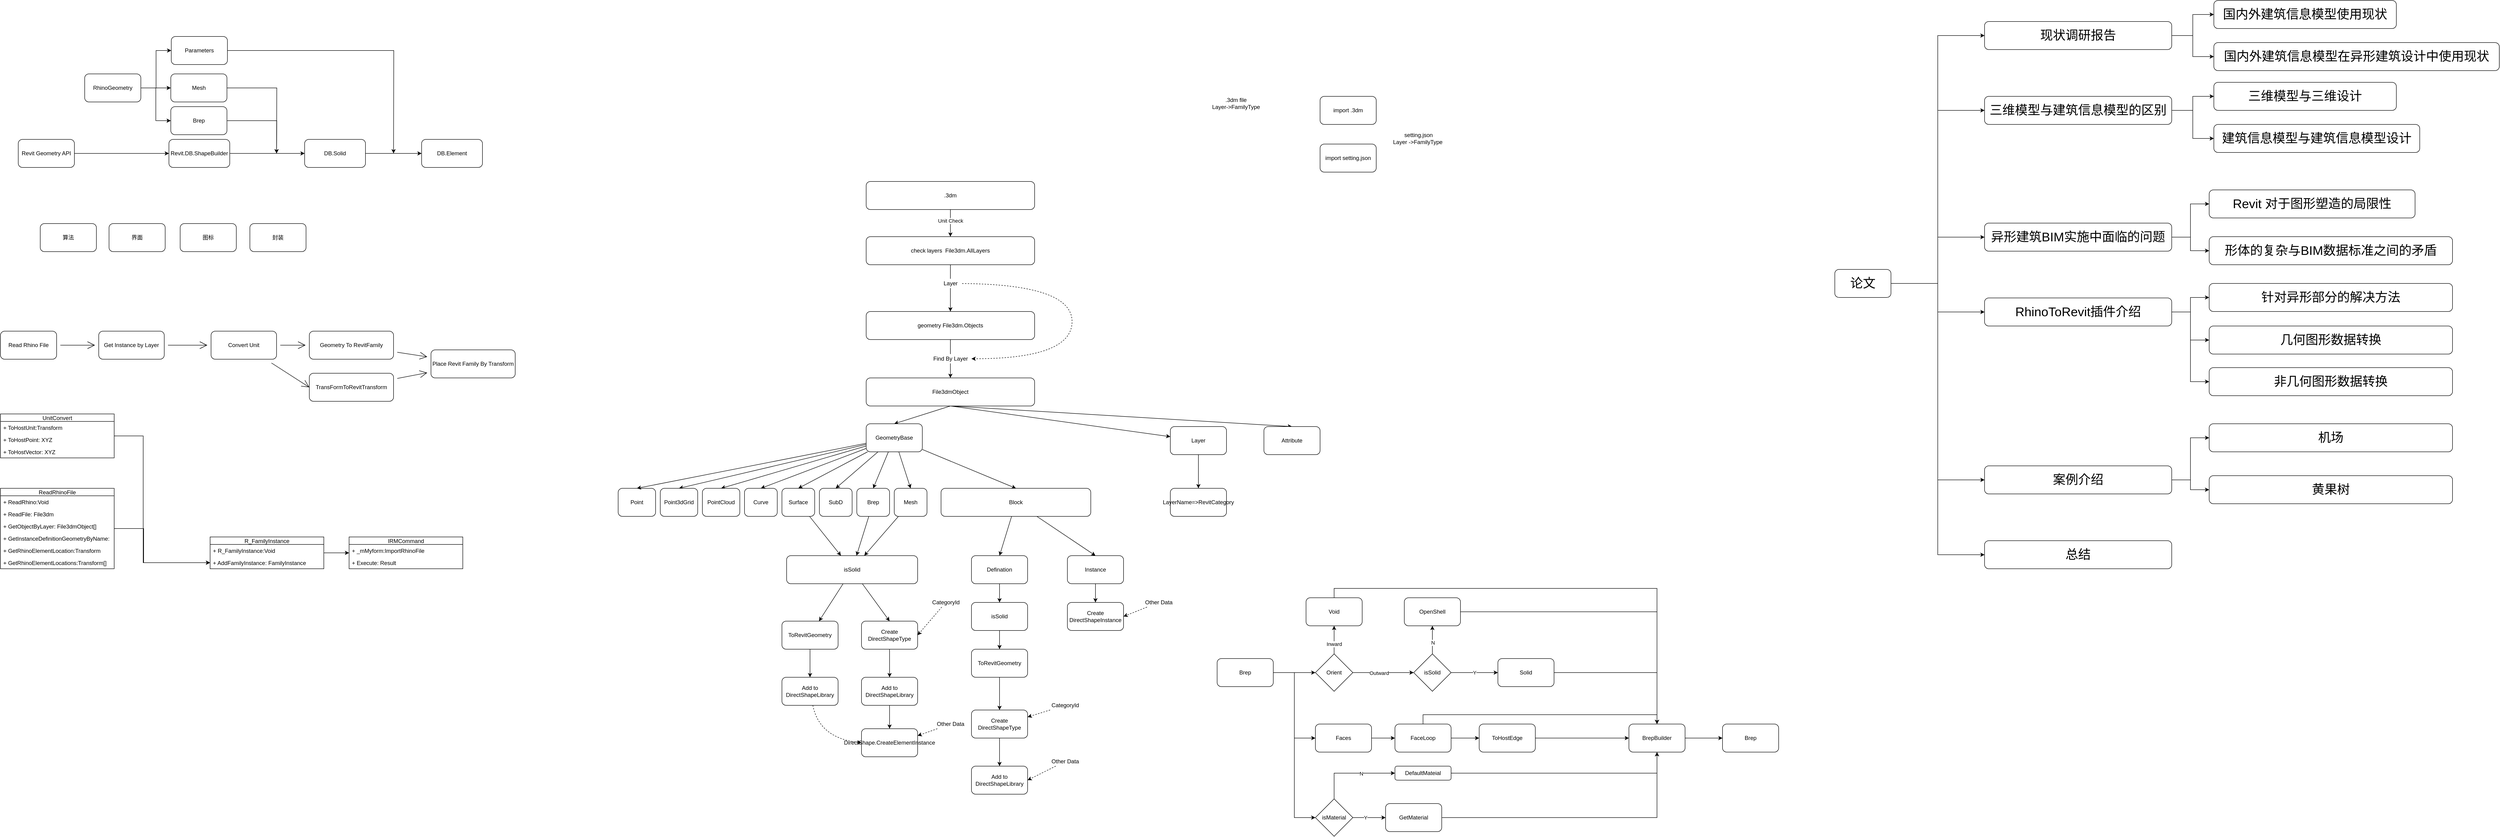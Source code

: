 <mxfile version="21.3.2" type="github">
  <diagram id="WkqkpthZm6sY3ciMsQY8" name="Page-1">
    <mxGraphModel dx="1909" dy="1215" grid="1" gridSize="10" guides="1" tooltips="0" connect="1" arrows="1" fold="1" page="0" pageScale="1" pageWidth="827" pageHeight="1169" math="0" shadow="0">
      <root>
        <mxCell id="0" />
        <mxCell id="1" parent="0" />
        <mxCell id="V5rBz6ozKF_ae6FL3Usa-3" style="edgeStyle=orthogonalEdgeStyle;rounded=0;orthogonalLoop=1;jettySize=auto;html=1;entryX=0;entryY=0.5;entryDx=0;entryDy=0;" parent="1" source="V5rBz6ozKF_ae6FL3Usa-1" target="V5rBz6ozKF_ae6FL3Usa-2" edge="1">
          <mxGeometry relative="1" as="geometry" />
        </mxCell>
        <mxCell id="V5rBz6ozKF_ae6FL3Usa-1" value="Revit Geometry API" style="rounded=1;whiteSpace=wrap;html=1;" parent="1" vertex="1">
          <mxGeometry x="-162" y="290" width="120" height="60" as="geometry" />
        </mxCell>
        <mxCell id="V5rBz6ozKF_ae6FL3Usa-11" style="edgeStyle=orthogonalEdgeStyle;rounded=0;orthogonalLoop=1;jettySize=auto;html=1;entryX=0;entryY=0.5;entryDx=0;entryDy=0;" parent="1" source="V5rBz6ozKF_ae6FL3Usa-2" target="V5rBz6ozKF_ae6FL3Usa-9" edge="1">
          <mxGeometry relative="1" as="geometry" />
        </mxCell>
        <mxCell id="V5rBz6ozKF_ae6FL3Usa-2" value="Revit.DB.ShapeBuilder" style="rounded=1;whiteSpace=wrap;html=1;" parent="1" vertex="1">
          <mxGeometry x="160" y="290" width="130" height="60" as="geometry" />
        </mxCell>
        <mxCell id="V5rBz6ozKF_ae6FL3Usa-6" style="edgeStyle=orthogonalEdgeStyle;rounded=0;orthogonalLoop=1;jettySize=auto;html=1;entryX=0;entryY=0.5;entryDx=0;entryDy=0;" parent="1" source="V5rBz6ozKF_ae6FL3Usa-4" target="V5rBz6ozKF_ae6FL3Usa-5" edge="1">
          <mxGeometry relative="1" as="geometry" />
        </mxCell>
        <mxCell id="V5rBz6ozKF_ae6FL3Usa-8" style="edgeStyle=orthogonalEdgeStyle;rounded=0;orthogonalLoop=1;jettySize=auto;html=1;entryX=0;entryY=0.5;entryDx=0;entryDy=0;" parent="1" source="V5rBz6ozKF_ae6FL3Usa-4" target="V5rBz6ozKF_ae6FL3Usa-7" edge="1">
          <mxGeometry relative="1" as="geometry" />
        </mxCell>
        <mxCell id="V5rBz6ozKF_ae6FL3Usa-15" style="edgeStyle=orthogonalEdgeStyle;rounded=0;orthogonalLoop=1;jettySize=auto;html=1;entryX=0;entryY=0.5;entryDx=0;entryDy=0;" parent="1" source="V5rBz6ozKF_ae6FL3Usa-4" target="V5rBz6ozKF_ae6FL3Usa-14" edge="1">
          <mxGeometry relative="1" as="geometry" />
        </mxCell>
        <mxCell id="V5rBz6ozKF_ae6FL3Usa-4" value="RhinoGeometry" style="rounded=1;whiteSpace=wrap;html=1;" parent="1" vertex="1">
          <mxGeometry x="-20" y="150" width="120" height="60" as="geometry" />
        </mxCell>
        <mxCell id="V5rBz6ozKF_ae6FL3Usa-13" style="edgeStyle=orthogonalEdgeStyle;rounded=0;orthogonalLoop=1;jettySize=auto;html=1;" parent="1" source="V5rBz6ozKF_ae6FL3Usa-5" edge="1">
          <mxGeometry relative="1" as="geometry">
            <mxPoint x="390" y="320" as="targetPoint" />
          </mxGeometry>
        </mxCell>
        <mxCell id="V5rBz6ozKF_ae6FL3Usa-5" value="Mesh" style="rounded=1;whiteSpace=wrap;html=1;" parent="1" vertex="1">
          <mxGeometry x="164" y="150" width="120" height="60" as="geometry" />
        </mxCell>
        <mxCell id="V5rBz6ozKF_ae6FL3Usa-12" style="edgeStyle=orthogonalEdgeStyle;rounded=0;orthogonalLoop=1;jettySize=auto;html=1;" parent="1" source="V5rBz6ozKF_ae6FL3Usa-7" edge="1">
          <mxGeometry relative="1" as="geometry">
            <mxPoint x="390" y="320" as="targetPoint" />
          </mxGeometry>
        </mxCell>
        <mxCell id="V5rBz6ozKF_ae6FL3Usa-7" value="Brep" style="rounded=1;whiteSpace=wrap;html=1;" parent="1" vertex="1">
          <mxGeometry x="164" y="220" width="120" height="60" as="geometry" />
        </mxCell>
        <mxCell id="V5rBz6ozKF_ae6FL3Usa-17" style="edgeStyle=orthogonalEdgeStyle;rounded=0;orthogonalLoop=1;jettySize=auto;html=1;" parent="1" source="V5rBz6ozKF_ae6FL3Usa-9" target="V5rBz6ozKF_ae6FL3Usa-16" edge="1">
          <mxGeometry relative="1" as="geometry" />
        </mxCell>
        <mxCell id="V5rBz6ozKF_ae6FL3Usa-9" value="DB.Solid" style="rounded=1;whiteSpace=wrap;html=1;" parent="1" vertex="1">
          <mxGeometry x="450" y="290" width="130" height="60" as="geometry" />
        </mxCell>
        <mxCell id="V5rBz6ozKF_ae6FL3Usa-18" style="edgeStyle=orthogonalEdgeStyle;rounded=0;orthogonalLoop=1;jettySize=auto;html=1;" parent="1" source="V5rBz6ozKF_ae6FL3Usa-14" edge="1">
          <mxGeometry relative="1" as="geometry">
            <mxPoint x="640" y="320" as="targetPoint" />
          </mxGeometry>
        </mxCell>
        <mxCell id="V5rBz6ozKF_ae6FL3Usa-14" value="Parameters" style="rounded=1;whiteSpace=wrap;html=1;" parent="1" vertex="1">
          <mxGeometry x="165" y="70" width="120" height="60" as="geometry" />
        </mxCell>
        <mxCell id="V5rBz6ozKF_ae6FL3Usa-16" value="DB.Element" style="rounded=1;whiteSpace=wrap;html=1;" parent="1" vertex="1">
          <mxGeometry x="700" y="290" width="130" height="60" as="geometry" />
        </mxCell>
        <mxCell id="cEZ5xaZiMLdMzWrRu-IB-3" style="edgeStyle=none;curved=1;rounded=0;orthogonalLoop=1;jettySize=auto;html=1;endArrow=open;startSize=14;endSize=14;sourcePerimeterSpacing=8;targetPerimeterSpacing=8;" parent="1" source="cEZ5xaZiMLdMzWrRu-IB-1" target="cEZ5xaZiMLdMzWrRu-IB-2" edge="1">
          <mxGeometry relative="1" as="geometry" />
        </mxCell>
        <mxCell id="cEZ5xaZiMLdMzWrRu-IB-1" value="Read Rhino File" style="rounded=1;whiteSpace=wrap;html=1;hachureGap=4;pointerEvents=0;" parent="1" vertex="1">
          <mxGeometry x="-200" y="700" width="120" height="60" as="geometry" />
        </mxCell>
        <mxCell id="cEZ5xaZiMLdMzWrRu-IB-5" style="edgeStyle=none;curved=1;rounded=0;orthogonalLoop=1;jettySize=auto;html=1;endArrow=open;startSize=14;endSize=14;sourcePerimeterSpacing=8;targetPerimeterSpacing=8;" parent="1" source="cEZ5xaZiMLdMzWrRu-IB-2" target="cEZ5xaZiMLdMzWrRu-IB-4" edge="1">
          <mxGeometry relative="1" as="geometry" />
        </mxCell>
        <mxCell id="cEZ5xaZiMLdMzWrRu-IB-2" value="Get Instance by Layer" style="rounded=1;whiteSpace=wrap;html=1;hachureGap=4;pointerEvents=0;" parent="1" vertex="1">
          <mxGeometry x="10" y="700" width="140" height="60" as="geometry" />
        </mxCell>
        <mxCell id="cEZ5xaZiMLdMzWrRu-IB-7" style="edgeStyle=none;curved=1;rounded=0;orthogonalLoop=1;jettySize=auto;html=1;endArrow=open;startSize=14;endSize=14;sourcePerimeterSpacing=8;targetPerimeterSpacing=8;" parent="1" source="cEZ5xaZiMLdMzWrRu-IB-4" target="cEZ5xaZiMLdMzWrRu-IB-6" edge="1">
          <mxGeometry relative="1" as="geometry" />
        </mxCell>
        <mxCell id="cEZ5xaZiMLdMzWrRu-IB-9" style="edgeStyle=none;curved=1;rounded=0;orthogonalLoop=1;jettySize=auto;html=1;entryX=0;entryY=0.5;entryDx=0;entryDy=0;endArrow=open;startSize=14;endSize=14;sourcePerimeterSpacing=8;targetPerimeterSpacing=8;" parent="1" source="cEZ5xaZiMLdMzWrRu-IB-4" target="cEZ5xaZiMLdMzWrRu-IB-8" edge="1">
          <mxGeometry relative="1" as="geometry" />
        </mxCell>
        <mxCell id="cEZ5xaZiMLdMzWrRu-IB-4" value="Convert Unit" style="rounded=1;whiteSpace=wrap;html=1;hachureGap=4;pointerEvents=0;" parent="1" vertex="1">
          <mxGeometry x="250" y="700" width="140" height="60" as="geometry" />
        </mxCell>
        <mxCell id="cEZ5xaZiMLdMzWrRu-IB-11" style="edgeStyle=none;curved=1;rounded=0;orthogonalLoop=1;jettySize=auto;html=1;endArrow=open;startSize=14;endSize=14;sourcePerimeterSpacing=8;targetPerimeterSpacing=8;" parent="1" source="cEZ5xaZiMLdMzWrRu-IB-6" target="cEZ5xaZiMLdMzWrRu-IB-10" edge="1">
          <mxGeometry relative="1" as="geometry" />
        </mxCell>
        <mxCell id="cEZ5xaZiMLdMzWrRu-IB-6" value="Geometry To RevitFamily" style="rounded=1;whiteSpace=wrap;html=1;hachureGap=4;pointerEvents=0;" parent="1" vertex="1">
          <mxGeometry x="460" y="700" width="180" height="60" as="geometry" />
        </mxCell>
        <mxCell id="cEZ5xaZiMLdMzWrRu-IB-12" style="edgeStyle=none;curved=1;rounded=0;orthogonalLoop=1;jettySize=auto;html=1;endArrow=open;startSize=14;endSize=14;sourcePerimeterSpacing=8;targetPerimeterSpacing=8;" parent="1" source="cEZ5xaZiMLdMzWrRu-IB-8" target="cEZ5xaZiMLdMzWrRu-IB-10" edge="1">
          <mxGeometry relative="1" as="geometry" />
        </mxCell>
        <mxCell id="cEZ5xaZiMLdMzWrRu-IB-8" value="TransFormToRevitTransform" style="rounded=1;whiteSpace=wrap;html=1;hachureGap=4;pointerEvents=0;" parent="1" vertex="1">
          <mxGeometry x="460" y="790" width="180" height="60" as="geometry" />
        </mxCell>
        <mxCell id="cEZ5xaZiMLdMzWrRu-IB-10" value="Place Revit Family By Transform" style="rounded=1;whiteSpace=wrap;html=1;hachureGap=4;pointerEvents=0;" parent="1" vertex="1">
          <mxGeometry x="720" y="740" width="180" height="60" as="geometry" />
        </mxCell>
        <mxCell id="k1TiQyXpwL7IkzKvXzOS-1" value="算法" style="rounded=1;whiteSpace=wrap;html=1;" parent="1" vertex="1">
          <mxGeometry x="-115" y="470" width="120" height="60" as="geometry" />
        </mxCell>
        <mxCell id="k1TiQyXpwL7IkzKvXzOS-2" value="界面" style="rounded=1;whiteSpace=wrap;html=1;" parent="1" vertex="1">
          <mxGeometry x="32" y="470" width="120" height="60" as="geometry" />
        </mxCell>
        <mxCell id="k1TiQyXpwL7IkzKvXzOS-3" value="图标" style="rounded=1;whiteSpace=wrap;html=1;" parent="1" vertex="1">
          <mxGeometry x="184" y="470" width="120" height="60" as="geometry" />
        </mxCell>
        <mxCell id="k1TiQyXpwL7IkzKvXzOS-4" value="封装" style="rounded=1;whiteSpace=wrap;html=1;" parent="1" vertex="1">
          <mxGeometry x="333" y="470" width="120" height="60" as="geometry" />
        </mxCell>
        <mxCell id="k1TiQyXpwL7IkzKvXzOS-28" style="edgeStyle=orthogonalEdgeStyle;rounded=0;orthogonalLoop=1;jettySize=auto;html=1;" parent="1" source="k1TiQyXpwL7IkzKvXzOS-5" target="k1TiQyXpwL7IkzKvXzOS-15" edge="1">
          <mxGeometry relative="1" as="geometry">
            <Array as="points">
              <mxPoint x="106" y="1122" />
              <mxPoint x="106" y="1195" />
            </Array>
          </mxGeometry>
        </mxCell>
        <mxCell id="k1TiQyXpwL7IkzKvXzOS-5" value="ReadRhinoFile" style="swimlane;fontStyle=0;childLayout=stackLayout;horizontal=1;startSize=16;fillColor=none;horizontalStack=0;resizeParent=1;resizeParentMax=0;resizeLast=0;collapsible=1;marginBottom=0;" parent="1" vertex="1">
          <mxGeometry x="-200" y="1036" width="243" height="172" as="geometry">
            <mxRectangle x="-200" y="893" width="87" height="18" as="alternateBounds" />
          </mxGeometry>
        </mxCell>
        <mxCell id="k1TiQyXpwL7IkzKvXzOS-6" value="+ ReadRhino:Void" style="text;strokeColor=none;fillColor=none;align=left;verticalAlign=top;spacingLeft=4;spacingRight=4;overflow=hidden;rotatable=0;points=[[0,0.5],[1,0.5]];portConstraint=eastwest;" parent="k1TiQyXpwL7IkzKvXzOS-5" vertex="1">
          <mxGeometry y="16" width="243" height="26" as="geometry" />
        </mxCell>
        <mxCell id="k1TiQyXpwL7IkzKvXzOS-7" value="+ ReadFile: File3dm" style="text;strokeColor=none;fillColor=none;align=left;verticalAlign=top;spacingLeft=4;spacingRight=4;overflow=hidden;rotatable=0;points=[[0,0.5],[1,0.5]];portConstraint=eastwest;" parent="k1TiQyXpwL7IkzKvXzOS-5" vertex="1">
          <mxGeometry y="42" width="243" height="26" as="geometry" />
        </mxCell>
        <mxCell id="k1TiQyXpwL7IkzKvXzOS-8" value="+ GetObjectByLayer: File3dmObject[]" style="text;strokeColor=none;fillColor=none;align=left;verticalAlign=top;spacingLeft=4;spacingRight=4;overflow=hidden;rotatable=0;points=[[0,0.5],[1,0.5]];portConstraint=eastwest;" parent="k1TiQyXpwL7IkzKvXzOS-5" vertex="1">
          <mxGeometry y="68" width="243" height="26" as="geometry" />
        </mxCell>
        <mxCell id="k1TiQyXpwL7IkzKvXzOS-9" value="+ GetInstanceDefinitionGeometryByName:" style="text;strokeColor=none;fillColor=none;align=left;verticalAlign=top;spacingLeft=4;spacingRight=4;overflow=hidden;rotatable=0;points=[[0,0.5],[1,0.5]];portConstraint=eastwest;" parent="k1TiQyXpwL7IkzKvXzOS-5" vertex="1">
          <mxGeometry y="94" width="243" height="26" as="geometry" />
        </mxCell>
        <mxCell id="k1TiQyXpwL7IkzKvXzOS-11" value="+ GetRhinoElementLocation:Transform" style="text;strokeColor=none;fillColor=none;align=left;verticalAlign=top;spacingLeft=4;spacingRight=4;overflow=hidden;rotatable=0;points=[[0,0.5],[1,0.5]];portConstraint=eastwest;" parent="k1TiQyXpwL7IkzKvXzOS-5" vertex="1">
          <mxGeometry y="120" width="243" height="26" as="geometry" />
        </mxCell>
        <mxCell id="k1TiQyXpwL7IkzKvXzOS-12" value="+ GetRhinoElementLocations:Transform[]" style="text;strokeColor=none;fillColor=none;align=left;verticalAlign=top;spacingLeft=4;spacingRight=4;overflow=hidden;rotatable=0;points=[[0,0.5],[1,0.5]];portConstraint=eastwest;" parent="k1TiQyXpwL7IkzKvXzOS-5" vertex="1">
          <mxGeometry y="146" width="243" height="26" as="geometry" />
        </mxCell>
        <mxCell id="k1TiQyXpwL7IkzKvXzOS-32" style="edgeStyle=orthogonalEdgeStyle;rounded=0;orthogonalLoop=1;jettySize=auto;html=1;" parent="1" source="k1TiQyXpwL7IkzKvXzOS-13" target="k1TiQyXpwL7IkzKvXzOS-29" edge="1">
          <mxGeometry relative="1" as="geometry" />
        </mxCell>
        <mxCell id="k1TiQyXpwL7IkzKvXzOS-13" value="R_FamilyInstance" style="swimlane;fontStyle=0;childLayout=stackLayout;horizontal=1;startSize=16;fillColor=none;horizontalStack=0;resizeParent=1;resizeParentMax=0;resizeLast=0;collapsible=1;marginBottom=0;" parent="1" vertex="1">
          <mxGeometry x="248" y="1140" width="243" height="68" as="geometry">
            <mxRectangle x="-200" y="893" width="87" height="18" as="alternateBounds" />
          </mxGeometry>
        </mxCell>
        <mxCell id="k1TiQyXpwL7IkzKvXzOS-14" value="+ R_FamilyInstance:Void" style="text;strokeColor=none;fillColor=none;align=left;verticalAlign=top;spacingLeft=4;spacingRight=4;overflow=hidden;rotatable=0;points=[[0,0.5],[1,0.5]];portConstraint=eastwest;" parent="k1TiQyXpwL7IkzKvXzOS-13" vertex="1">
          <mxGeometry y="16" width="243" height="26" as="geometry" />
        </mxCell>
        <mxCell id="k1TiQyXpwL7IkzKvXzOS-15" value="+ AddFamilyInstance: FamilyInstance" style="text;strokeColor=none;fillColor=none;align=left;verticalAlign=top;spacingLeft=4;spacingRight=4;overflow=hidden;rotatable=0;points=[[0,0.5],[1,0.5]];portConstraint=eastwest;" parent="k1TiQyXpwL7IkzKvXzOS-13" vertex="1">
          <mxGeometry y="42" width="243" height="26" as="geometry" />
        </mxCell>
        <mxCell id="k1TiQyXpwL7IkzKvXzOS-27" style="edgeStyle=orthogonalEdgeStyle;rounded=0;orthogonalLoop=1;jettySize=auto;html=1;entryX=0;entryY=0.5;entryDx=0;entryDy=0;" parent="1" source="k1TiQyXpwL7IkzKvXzOS-23" target="k1TiQyXpwL7IkzKvXzOS-15" edge="1">
          <mxGeometry relative="1" as="geometry">
            <Array as="points">
              <mxPoint x="105" y="924" />
              <mxPoint x="105" y="1195" />
            </Array>
          </mxGeometry>
        </mxCell>
        <mxCell id="k1TiQyXpwL7IkzKvXzOS-23" value="UnitConvert" style="swimlane;fontStyle=0;childLayout=stackLayout;horizontal=1;startSize=16;fillColor=none;horizontalStack=0;resizeParent=1;resizeParentMax=0;resizeLast=0;collapsible=1;marginBottom=0;" parent="1" vertex="1">
          <mxGeometry x="-200" y="877" width="243" height="94" as="geometry">
            <mxRectangle x="-200" y="893" width="87" height="18" as="alternateBounds" />
          </mxGeometry>
        </mxCell>
        <mxCell id="k1TiQyXpwL7IkzKvXzOS-24" value="+ ToHostUnit:Transform" style="text;strokeColor=none;fillColor=none;align=left;verticalAlign=top;spacingLeft=4;spacingRight=4;overflow=hidden;rotatable=0;points=[[0,0.5],[1,0.5]];portConstraint=eastwest;" parent="k1TiQyXpwL7IkzKvXzOS-23" vertex="1">
          <mxGeometry y="16" width="243" height="26" as="geometry" />
        </mxCell>
        <mxCell id="k1TiQyXpwL7IkzKvXzOS-25" value="+ ToHostPoint: XYZ" style="text;strokeColor=none;fillColor=none;align=left;verticalAlign=top;spacingLeft=4;spacingRight=4;overflow=hidden;rotatable=0;points=[[0,0.5],[1,0.5]];portConstraint=eastwest;" parent="k1TiQyXpwL7IkzKvXzOS-23" vertex="1">
          <mxGeometry y="42" width="243" height="26" as="geometry" />
        </mxCell>
        <mxCell id="k1TiQyXpwL7IkzKvXzOS-26" value="+ ToHostVector: XYZ" style="text;strokeColor=none;fillColor=none;align=left;verticalAlign=top;spacingLeft=4;spacingRight=4;overflow=hidden;rotatable=0;points=[[0,0.5],[1,0.5]];portConstraint=eastwest;" parent="k1TiQyXpwL7IkzKvXzOS-23" vertex="1">
          <mxGeometry y="68" width="243" height="26" as="geometry" />
        </mxCell>
        <mxCell id="k1TiQyXpwL7IkzKvXzOS-29" value="IRMCommand" style="swimlane;fontStyle=0;childLayout=stackLayout;horizontal=1;startSize=16;fillColor=none;horizontalStack=0;resizeParent=1;resizeParentMax=0;resizeLast=0;collapsible=1;marginBottom=0;" parent="1" vertex="1">
          <mxGeometry x="545" y="1140" width="243" height="68" as="geometry">
            <mxRectangle x="-200" y="893" width="87" height="18" as="alternateBounds" />
          </mxGeometry>
        </mxCell>
        <mxCell id="k1TiQyXpwL7IkzKvXzOS-30" value="+ _mMyform:ImportRhinoFile" style="text;strokeColor=none;fillColor=none;align=left;verticalAlign=top;spacingLeft=4;spacingRight=4;overflow=hidden;rotatable=0;points=[[0,0.5],[1,0.5]];portConstraint=eastwest;" parent="k1TiQyXpwL7IkzKvXzOS-29" vertex="1">
          <mxGeometry y="16" width="243" height="26" as="geometry" />
        </mxCell>
        <mxCell id="k1TiQyXpwL7IkzKvXzOS-31" value="+ Execute: Result" style="text;strokeColor=none;fillColor=none;align=left;verticalAlign=top;spacingLeft=4;spacingRight=4;overflow=hidden;rotatable=0;points=[[0,0.5],[1,0.5]];portConstraint=eastwest;" parent="k1TiQyXpwL7IkzKvXzOS-29" vertex="1">
          <mxGeometry y="42" width="243" height="26" as="geometry" />
        </mxCell>
        <mxCell id="CCIw289suXSukPpwCg0--3" style="edgeStyle=orthogonalEdgeStyle;rounded=0;orthogonalLoop=1;jettySize=auto;html=1;entryX=0;entryY=0.5;entryDx=0;entryDy=0;fontSize=27;" parent="1" source="CCIw289suXSukPpwCg0--1" target="CCIw289suXSukPpwCg0--2" edge="1">
          <mxGeometry relative="1" as="geometry" />
        </mxCell>
        <mxCell id="CCIw289suXSukPpwCg0--7" style="edgeStyle=orthogonalEdgeStyle;rounded=0;orthogonalLoop=1;jettySize=auto;html=1;entryX=0;entryY=0.5;entryDx=0;entryDy=0;fontSize=27;" parent="1" source="CCIw289suXSukPpwCg0--1" target="CCIw289suXSukPpwCg0--6" edge="1">
          <mxGeometry relative="1" as="geometry" />
        </mxCell>
        <mxCell id="CCIw289suXSukPpwCg0--9" style="edgeStyle=orthogonalEdgeStyle;rounded=0;orthogonalLoop=1;jettySize=auto;html=1;entryX=0;entryY=0.5;entryDx=0;entryDy=0;fontSize=27;" parent="1" source="CCIw289suXSukPpwCg0--1" target="CCIw289suXSukPpwCg0--8" edge="1">
          <mxGeometry relative="1" as="geometry" />
        </mxCell>
        <mxCell id="CCIw289suXSukPpwCg0--10" style="edgeStyle=orthogonalEdgeStyle;rounded=0;orthogonalLoop=1;jettySize=auto;html=1;entryX=0;entryY=0.5;entryDx=0;entryDy=0;fontSize=27;" parent="1" source="CCIw289suXSukPpwCg0--1" target="CCIw289suXSukPpwCg0--4" edge="1">
          <mxGeometry relative="1" as="geometry" />
        </mxCell>
        <mxCell id="CCIw289suXSukPpwCg0--12" style="edgeStyle=orthogonalEdgeStyle;rounded=0;orthogonalLoop=1;jettySize=auto;html=1;entryX=0;entryY=0.5;entryDx=0;entryDy=0;fontSize=27;" parent="1" source="CCIw289suXSukPpwCg0--1" target="CCIw289suXSukPpwCg0--11" edge="1">
          <mxGeometry relative="1" as="geometry" />
        </mxCell>
        <mxCell id="CCIw289suXSukPpwCg0--14" style="edgeStyle=orthogonalEdgeStyle;rounded=0;orthogonalLoop=1;jettySize=auto;html=1;entryX=0;entryY=0.5;entryDx=0;entryDy=0;fontSize=27;" parent="1" source="CCIw289suXSukPpwCg0--1" target="CCIw289suXSukPpwCg0--13" edge="1">
          <mxGeometry relative="1" as="geometry" />
        </mxCell>
        <mxCell id="CCIw289suXSukPpwCg0--1" value="&lt;font style=&quot;font-size: 27px&quot;&gt;论文&lt;/font&gt;" style="rounded=1;whiteSpace=wrap;html=1;" parent="1" vertex="1">
          <mxGeometry x="3720" y="568" width="120" height="60" as="geometry" />
        </mxCell>
        <mxCell id="CCIw289suXSukPpwCg0--17" style="edgeStyle=orthogonalEdgeStyle;rounded=0;orthogonalLoop=1;jettySize=auto;html=1;entryX=0;entryY=0.5;entryDx=0;entryDy=0;fontSize=27;" parent="1" source="CCIw289suXSukPpwCg0--2" target="CCIw289suXSukPpwCg0--15" edge="1">
          <mxGeometry relative="1" as="geometry" />
        </mxCell>
        <mxCell id="CCIw289suXSukPpwCg0--18" style="edgeStyle=orthogonalEdgeStyle;rounded=0;orthogonalLoop=1;jettySize=auto;html=1;entryX=0;entryY=0.5;entryDx=0;entryDy=0;fontSize=27;" parent="1" source="CCIw289suXSukPpwCg0--2" target="CCIw289suXSukPpwCg0--16" edge="1">
          <mxGeometry relative="1" as="geometry" />
        </mxCell>
        <mxCell id="CCIw289suXSukPpwCg0--2" value="&lt;font style=&quot;font-size: 27px&quot;&gt;现状调研报告&lt;/font&gt;" style="rounded=1;whiteSpace=wrap;html=1;" parent="1" vertex="1">
          <mxGeometry x="4040" y="38" width="400" height="60" as="geometry" />
        </mxCell>
        <mxCell id="CCIw289suXSukPpwCg0--22" style="edgeStyle=orthogonalEdgeStyle;rounded=0;orthogonalLoop=1;jettySize=auto;html=1;fontSize=27;" parent="1" source="CCIw289suXSukPpwCg0--4" target="CCIw289suXSukPpwCg0--20" edge="1">
          <mxGeometry relative="1" as="geometry" />
        </mxCell>
        <mxCell id="CCIw289suXSukPpwCg0--23" style="edgeStyle=orthogonalEdgeStyle;rounded=0;orthogonalLoop=1;jettySize=auto;html=1;fontSize=27;" parent="1" source="CCIw289suXSukPpwCg0--4" target="CCIw289suXSukPpwCg0--21" edge="1">
          <mxGeometry relative="1" as="geometry" />
        </mxCell>
        <mxCell id="CCIw289suXSukPpwCg0--4" value="&lt;font style=&quot;font-size: 27px&quot;&gt;三维模型与建筑信息模型的区别&lt;/font&gt;" style="rounded=1;whiteSpace=wrap;html=1;" parent="1" vertex="1">
          <mxGeometry x="4040" y="198" width="400" height="60" as="geometry" />
        </mxCell>
        <mxCell id="CCIw289suXSukPpwCg0--26" style="edgeStyle=orthogonalEdgeStyle;rounded=0;orthogonalLoop=1;jettySize=auto;html=1;fontSize=27;" parent="1" source="CCIw289suXSukPpwCg0--6" target="CCIw289suXSukPpwCg0--25" edge="1">
          <mxGeometry relative="1" as="geometry" />
        </mxCell>
        <mxCell id="CCIw289suXSukPpwCg0--27" style="edgeStyle=orthogonalEdgeStyle;rounded=0;orthogonalLoop=1;jettySize=auto;html=1;entryX=0;entryY=0.5;entryDx=0;entryDy=0;fontSize=27;" parent="1" source="CCIw289suXSukPpwCg0--6" target="CCIw289suXSukPpwCg0--24" edge="1">
          <mxGeometry relative="1" as="geometry" />
        </mxCell>
        <mxCell id="CCIw289suXSukPpwCg0--6" value="&lt;font style=&quot;font-size: 27px&quot;&gt;异形建筑BIM实施中面临的问题&lt;/font&gt;" style="rounded=1;whiteSpace=wrap;html=1;" parent="1" vertex="1">
          <mxGeometry x="4040" y="469" width="400" height="60" as="geometry" />
        </mxCell>
        <mxCell id="CCIw289suXSukPpwCg0--29" style="edgeStyle=orthogonalEdgeStyle;rounded=0;orthogonalLoop=1;jettySize=auto;html=1;entryX=0;entryY=0.5;entryDx=0;entryDy=0;fontSize=27;" parent="1" source="CCIw289suXSukPpwCg0--8" target="CCIw289suXSukPpwCg0--28" edge="1">
          <mxGeometry relative="1" as="geometry" />
        </mxCell>
        <mxCell id="CCIw289suXSukPpwCg0--31" style="edgeStyle=orthogonalEdgeStyle;rounded=0;orthogonalLoop=1;jettySize=auto;html=1;fontSize=27;" parent="1" source="CCIw289suXSukPpwCg0--8" target="CCIw289suXSukPpwCg0--30" edge="1">
          <mxGeometry relative="1" as="geometry" />
        </mxCell>
        <mxCell id="CCIw289suXSukPpwCg0--33" style="edgeStyle=orthogonalEdgeStyle;rounded=0;orthogonalLoop=1;jettySize=auto;html=1;entryX=0;entryY=0.5;entryDx=0;entryDy=0;fontSize=27;" parent="1" source="CCIw289suXSukPpwCg0--8" target="CCIw289suXSukPpwCg0--32" edge="1">
          <mxGeometry relative="1" as="geometry" />
        </mxCell>
        <mxCell id="CCIw289suXSukPpwCg0--8" value="&lt;span style=&quot;font-size: 27px&quot;&gt;RhinoToRevit插件介绍&lt;/span&gt;" style="rounded=1;whiteSpace=wrap;html=1;" parent="1" vertex="1">
          <mxGeometry x="4040" y="629" width="400" height="60" as="geometry" />
        </mxCell>
        <mxCell id="CCIw289suXSukPpwCg0--35" style="edgeStyle=orthogonalEdgeStyle;rounded=0;orthogonalLoop=1;jettySize=auto;html=1;entryX=0;entryY=0.5;entryDx=0;entryDy=0;fontSize=27;" parent="1" source="CCIw289suXSukPpwCg0--11" target="CCIw289suXSukPpwCg0--34" edge="1">
          <mxGeometry relative="1" as="geometry" />
        </mxCell>
        <mxCell id="CCIw289suXSukPpwCg0--37" style="edgeStyle=orthogonalEdgeStyle;rounded=0;orthogonalLoop=1;jettySize=auto;html=1;fontSize=27;" parent="1" source="CCIw289suXSukPpwCg0--11" target="CCIw289suXSukPpwCg0--36" edge="1">
          <mxGeometry relative="1" as="geometry" />
        </mxCell>
        <mxCell id="CCIw289suXSukPpwCg0--11" value="&lt;span style=&quot;font-size: 27px&quot;&gt;案例介绍&lt;/span&gt;" style="rounded=1;whiteSpace=wrap;html=1;" parent="1" vertex="1">
          <mxGeometry x="4040" y="988" width="400" height="60" as="geometry" />
        </mxCell>
        <mxCell id="CCIw289suXSukPpwCg0--13" value="&lt;span style=&quot;font-size: 27px&quot;&gt;总结&lt;/span&gt;" style="rounded=1;whiteSpace=wrap;html=1;" parent="1" vertex="1">
          <mxGeometry x="4040" y="1148" width="400" height="60" as="geometry" />
        </mxCell>
        <mxCell id="CCIw289suXSukPpwCg0--15" value="&lt;span style=&quot;font-size: 27px&quot;&gt;国内外建筑信息模型使用现状&lt;/span&gt;" style="rounded=1;whiteSpace=wrap;html=1;" parent="1" vertex="1">
          <mxGeometry x="4530" y="-7" width="390" height="60" as="geometry" />
        </mxCell>
        <mxCell id="CCIw289suXSukPpwCg0--16" value="&lt;span style=&quot;font-size: 27px&quot;&gt;国内外建筑信息模型在异形建筑设计中使用现状&lt;/span&gt;" style="rounded=1;whiteSpace=wrap;html=1;" parent="1" vertex="1">
          <mxGeometry x="4530" y="83" width="610" height="60" as="geometry" />
        </mxCell>
        <mxCell id="CCIw289suXSukPpwCg0--20" value="&lt;span style=&quot;font-size: 27px&quot;&gt;三维模型与三维设计&lt;/span&gt;" style="rounded=1;whiteSpace=wrap;html=1;" parent="1" vertex="1">
          <mxGeometry x="4530" y="168" width="390" height="60" as="geometry" />
        </mxCell>
        <mxCell id="CCIw289suXSukPpwCg0--21" value="&lt;span style=&quot;font-size: 27px&quot;&gt;建筑信息模型与建筑信息模型设计&lt;/span&gt;" style="rounded=1;whiteSpace=wrap;html=1;" parent="1" vertex="1">
          <mxGeometry x="4530" y="258" width="440" height="60" as="geometry" />
        </mxCell>
        <mxCell id="CCIw289suXSukPpwCg0--24" value="&lt;span style=&quot;font-size: 27px&quot;&gt;Revit 对于图形塑造的局限性&lt;/span&gt;" style="rounded=1;whiteSpace=wrap;html=1;" parent="1" vertex="1">
          <mxGeometry x="4520" y="398" width="440" height="60" as="geometry" />
        </mxCell>
        <mxCell id="CCIw289suXSukPpwCg0--25" value="&lt;span style=&quot;font-size: 27px&quot;&gt;形体的复杂与BIM数据标准之间的矛盾&lt;/span&gt;" style="rounded=1;whiteSpace=wrap;html=1;" parent="1" vertex="1">
          <mxGeometry x="4520" y="498" width="520" height="60" as="geometry" />
        </mxCell>
        <mxCell id="CCIw289suXSukPpwCg0--28" value="&lt;span style=&quot;font-size: 27px&quot;&gt;针对异形部分的解决方法&lt;/span&gt;" style="rounded=1;whiteSpace=wrap;html=1;" parent="1" vertex="1">
          <mxGeometry x="4520" y="598" width="520" height="60" as="geometry" />
        </mxCell>
        <mxCell id="CCIw289suXSukPpwCg0--30" value="&lt;span style=&quot;font-size: 27px&quot;&gt;几何图形数据转换&lt;/span&gt;" style="rounded=1;whiteSpace=wrap;html=1;" parent="1" vertex="1">
          <mxGeometry x="4520" y="689" width="520" height="60" as="geometry" />
        </mxCell>
        <mxCell id="CCIw289suXSukPpwCg0--32" value="&lt;span style=&quot;font-size: 27px&quot;&gt;非几何图形数据转换&lt;/span&gt;" style="rounded=1;whiteSpace=wrap;html=1;" parent="1" vertex="1">
          <mxGeometry x="4520" y="778" width="520" height="60" as="geometry" />
        </mxCell>
        <mxCell id="CCIw289suXSukPpwCg0--34" value="&lt;span style=&quot;font-size: 27px&quot;&gt;机场&lt;/span&gt;" style="rounded=1;whiteSpace=wrap;html=1;" parent="1" vertex="1">
          <mxGeometry x="4520" y="898" width="520" height="60" as="geometry" />
        </mxCell>
        <mxCell id="CCIw289suXSukPpwCg0--36" value="&lt;span style=&quot;font-size: 27px&quot;&gt;黄果树&lt;/span&gt;" style="rounded=1;whiteSpace=wrap;html=1;" parent="1" vertex="1">
          <mxGeometry x="4520" y="1009" width="520" height="60" as="geometry" />
        </mxCell>
        <mxCell id="-zTGO04irQdKsPccENqc-2" style="edgeStyle=orthogonalEdgeStyle;rounded=0;orthogonalLoop=1;jettySize=auto;html=1;" edge="1" parent="1" source="Z2qamN6q-ScVeDoEuT2b-2" target="Z2qamN6q-ScVeDoEuT2b-5">
          <mxGeometry relative="1" as="geometry" />
        </mxCell>
        <mxCell id="-zTGO04irQdKsPccENqc-4" value="Unit Check" style="edgeLabel;html=1;align=center;verticalAlign=middle;resizable=0;points=[];" vertex="1" connectable="0" parent="-zTGO04irQdKsPccENqc-2">
          <mxGeometry x="-0.184" relative="1" as="geometry">
            <mxPoint as="offset" />
          </mxGeometry>
        </mxCell>
        <mxCell id="Z2qamN6q-ScVeDoEuT2b-2" value=".3dm" style="rounded=1;whiteSpace=wrap;html=1;" parent="1" vertex="1">
          <mxGeometry x="1650" y="380" width="360" height="60" as="geometry" />
        </mxCell>
        <mxCell id="Z2qamN6q-ScVeDoEuT2b-11" style="edgeStyle=orthogonalEdgeStyle;rounded=0;orthogonalLoop=1;jettySize=auto;html=1;startArrow=none;" parent="1" source="Z2qamN6q-ScVeDoEuT2b-20" target="Z2qamN6q-ScVeDoEuT2b-6" edge="1">
          <mxGeometry relative="1" as="geometry" />
        </mxCell>
        <mxCell id="Z2qamN6q-ScVeDoEuT2b-5" value="check layers&amp;nbsp;&amp;nbsp;File3dm.AllLayers" style="rounded=1;whiteSpace=wrap;html=1;" parent="1" vertex="1">
          <mxGeometry x="1650" y="498" width="360" height="60" as="geometry" />
        </mxCell>
        <mxCell id="Z2qamN6q-ScVeDoEuT2b-15" style="edgeStyle=orthogonalEdgeStyle;rounded=0;orthogonalLoop=1;jettySize=auto;html=1;entryX=0.5;entryY=0;entryDx=0;entryDy=0;startArrow=none;" parent="1" source="Z2qamN6q-ScVeDoEuT2b-17" target="Z2qamN6q-ScVeDoEuT2b-16" edge="1">
          <mxGeometry relative="1" as="geometry">
            <mxPoint x="1830" y="770" as="targetPoint" />
          </mxGeometry>
        </mxCell>
        <mxCell id="Z2qamN6q-ScVeDoEuT2b-6" value="geometry&amp;nbsp;File3dm.Objects" style="rounded=1;whiteSpace=wrap;html=1;" parent="1" vertex="1">
          <mxGeometry x="1650" y="658" width="360" height="60" as="geometry" />
        </mxCell>
        <mxCell id="Z2qamN6q-ScVeDoEuT2b-7" value="Point" style="rounded=1;whiteSpace=wrap;html=1;" parent="1" vertex="1">
          <mxGeometry x="1120" y="1036" width="80" height="60" as="geometry" />
        </mxCell>
        <mxCell id="Z2qamN6q-ScVeDoEuT2b-8" value="Curve" style="rounded=1;whiteSpace=wrap;html=1;" parent="1" vertex="1">
          <mxGeometry x="1390" y="1036" width="70" height="60" as="geometry" />
        </mxCell>
        <mxCell id="Z2qamN6q-ScVeDoEuT2b-48" style="edgeStyle=none;curved=1;orthogonalLoop=1;jettySize=auto;html=1;" parent="1" source="Z2qamN6q-ScVeDoEuT2b-9" target="Z2qamN6q-ScVeDoEuT2b-47" edge="1">
          <mxGeometry relative="1" as="geometry" />
        </mxCell>
        <mxCell id="Z2qamN6q-ScVeDoEuT2b-9" value="Surface" style="rounded=1;whiteSpace=wrap;html=1;" parent="1" vertex="1">
          <mxGeometry x="1470" y="1036" width="70" height="60" as="geometry" />
        </mxCell>
        <mxCell id="Z2qamN6q-ScVeDoEuT2b-50" style="edgeStyle=none;curved=1;orthogonalLoop=1;jettySize=auto;html=1;" parent="1" source="Z2qamN6q-ScVeDoEuT2b-10" target="Z2qamN6q-ScVeDoEuT2b-47" edge="1">
          <mxGeometry relative="1" as="geometry" />
        </mxCell>
        <mxCell id="Z2qamN6q-ScVeDoEuT2b-10" value="Mesh" style="rounded=1;whiteSpace=wrap;html=1;" parent="1" vertex="1">
          <mxGeometry x="1710" y="1036" width="70" height="60" as="geometry" />
        </mxCell>
        <mxCell id="wXAaa_YpqRSrmQWijgcC-31" style="edgeStyle=none;curved=1;orthogonalLoop=1;jettySize=auto;html=1;entryX=0.5;entryY=0;entryDx=0;entryDy=0;" parent="1" source="Z2qamN6q-ScVeDoEuT2b-13" target="wXAaa_YpqRSrmQWijgcC-30" edge="1">
          <mxGeometry relative="1" as="geometry" />
        </mxCell>
        <mxCell id="wXAaa_YpqRSrmQWijgcC-38" style="edgeStyle=none;curved=1;orthogonalLoop=1;jettySize=auto;html=1;entryX=0.5;entryY=0;entryDx=0;entryDy=0;" parent="1" source="Z2qamN6q-ScVeDoEuT2b-13" target="wXAaa_YpqRSrmQWijgcC-37" edge="1">
          <mxGeometry relative="1" as="geometry" />
        </mxCell>
        <mxCell id="Z2qamN6q-ScVeDoEuT2b-13" value="Block" style="rounded=1;whiteSpace=wrap;html=1;" parent="1" vertex="1">
          <mxGeometry x="1810" y="1036" width="320" height="60" as="geometry" />
        </mxCell>
        <mxCell id="Z2qamN6q-ScVeDoEuT2b-23" style="orthogonalLoop=1;jettySize=auto;html=1;rounded=0;entryX=0.5;entryY=0;entryDx=0;entryDy=0;exitX=0.5;exitY=1;exitDx=0;exitDy=0;" parent="1" source="Z2qamN6q-ScVeDoEuT2b-16" target="Z2qamN6q-ScVeDoEuT2b-22" edge="1">
          <mxGeometry relative="1" as="geometry" />
        </mxCell>
        <mxCell id="Z2qamN6q-ScVeDoEuT2b-25" style="edgeStyle=none;rounded=0;orthogonalLoop=1;jettySize=auto;html=1;entryX=0.5;entryY=0;entryDx=0;entryDy=0;exitX=0.5;exitY=1;exitDx=0;exitDy=0;" parent="1" source="Z2qamN6q-ScVeDoEuT2b-16" target="Z2qamN6q-ScVeDoEuT2b-24" edge="1">
          <mxGeometry relative="1" as="geometry" />
        </mxCell>
        <mxCell id="wXAaa_YpqRSrmQWijgcC-2" style="rounded=0;orthogonalLoop=1;jettySize=auto;html=1;exitX=0.5;exitY=1;exitDx=0;exitDy=0;" parent="1" source="Z2qamN6q-ScVeDoEuT2b-16" target="wXAaa_YpqRSrmQWijgcC-1" edge="1">
          <mxGeometry relative="1" as="geometry" />
        </mxCell>
        <mxCell id="Z2qamN6q-ScVeDoEuT2b-16" value="File3dmObject" style="rounded=1;whiteSpace=wrap;html=1;" parent="1" vertex="1">
          <mxGeometry x="1650" y="800" width="360" height="60" as="geometry" />
        </mxCell>
        <mxCell id="Z2qamN6q-ScVeDoEuT2b-17" value="Find By Layer" style="text;html=1;align=center;verticalAlign=middle;resizable=0;points=[];autosize=1;strokeColor=none;fillColor=none;" parent="1" vertex="1">
          <mxGeometry x="1785" y="749" width="90" height="20" as="geometry" />
        </mxCell>
        <mxCell id="Z2qamN6q-ScVeDoEuT2b-18" value="" style="edgeStyle=orthogonalEdgeStyle;rounded=0;orthogonalLoop=1;jettySize=auto;html=1;entryX=0.5;entryY=0;entryDx=0;entryDy=0;endArrow=none;" parent="1" source="Z2qamN6q-ScVeDoEuT2b-6" target="Z2qamN6q-ScVeDoEuT2b-17" edge="1">
          <mxGeometry relative="1" as="geometry">
            <mxPoint x="1830" y="800" as="targetPoint" />
            <mxPoint x="1830" y="718" as="sourcePoint" />
          </mxGeometry>
        </mxCell>
        <mxCell id="Z2qamN6q-ScVeDoEuT2b-19" value="" style="endArrow=classic;html=1;curved=1;dashed=1;" parent="1" source="Z2qamN6q-ScVeDoEuT2b-20" target="Z2qamN6q-ScVeDoEuT2b-17" edge="1">
          <mxGeometry width="50" height="50" relative="1" as="geometry">
            <mxPoint x="1890" y="600" as="sourcePoint" />
            <mxPoint x="2050" y="730" as="targetPoint" />
            <Array as="points">
              <mxPoint x="2090" y="600" />
              <mxPoint x="2090" y="759" />
            </Array>
          </mxGeometry>
        </mxCell>
        <mxCell id="Z2qamN6q-ScVeDoEuT2b-20" value="Layer" style="text;html=1;align=center;verticalAlign=middle;resizable=0;points=[];autosize=1;strokeColor=none;fillColor=none;" parent="1" vertex="1">
          <mxGeometry x="1805" y="588" width="50" height="20" as="geometry" />
        </mxCell>
        <mxCell id="Z2qamN6q-ScVeDoEuT2b-21" value="" style="edgeStyle=orthogonalEdgeStyle;rounded=0;orthogonalLoop=1;jettySize=auto;html=1;endArrow=none;" parent="1" source="Z2qamN6q-ScVeDoEuT2b-5" target="Z2qamN6q-ScVeDoEuT2b-20" edge="1">
          <mxGeometry relative="1" as="geometry">
            <mxPoint x="1830" y="558" as="sourcePoint" />
            <mxPoint x="1830" y="658" as="targetPoint" />
          </mxGeometry>
        </mxCell>
        <mxCell id="Z2qamN6q-ScVeDoEuT2b-31" style="edgeStyle=none;rounded=0;orthogonalLoop=1;jettySize=auto;html=1;entryX=0.5;entryY=0;entryDx=0;entryDy=0;" parent="1" source="Z2qamN6q-ScVeDoEuT2b-22" target="Z2qamN6q-ScVeDoEuT2b-7" edge="1">
          <mxGeometry relative="1" as="geometry" />
        </mxCell>
        <mxCell id="Z2qamN6q-ScVeDoEuT2b-32" style="edgeStyle=none;rounded=0;orthogonalLoop=1;jettySize=auto;html=1;entryX=0.5;entryY=0;entryDx=0;entryDy=0;" parent="1" source="Z2qamN6q-ScVeDoEuT2b-22" target="Z2qamN6q-ScVeDoEuT2b-26" edge="1">
          <mxGeometry relative="1" as="geometry" />
        </mxCell>
        <mxCell id="Z2qamN6q-ScVeDoEuT2b-33" style="edgeStyle=none;rounded=0;orthogonalLoop=1;jettySize=auto;html=1;entryX=0.5;entryY=0;entryDx=0;entryDy=0;" parent="1" source="Z2qamN6q-ScVeDoEuT2b-22" target="Z2qamN6q-ScVeDoEuT2b-27" edge="1">
          <mxGeometry relative="1" as="geometry" />
        </mxCell>
        <mxCell id="Z2qamN6q-ScVeDoEuT2b-34" style="edgeStyle=none;rounded=0;orthogonalLoop=1;jettySize=auto;html=1;entryX=0.5;entryY=0;entryDx=0;entryDy=0;" parent="1" source="Z2qamN6q-ScVeDoEuT2b-22" target="Z2qamN6q-ScVeDoEuT2b-8" edge="1">
          <mxGeometry relative="1" as="geometry" />
        </mxCell>
        <mxCell id="Z2qamN6q-ScVeDoEuT2b-35" style="edgeStyle=none;rounded=0;orthogonalLoop=1;jettySize=auto;html=1;entryX=0.5;entryY=0;entryDx=0;entryDy=0;" parent="1" source="Z2qamN6q-ScVeDoEuT2b-22" target="Z2qamN6q-ScVeDoEuT2b-9" edge="1">
          <mxGeometry relative="1" as="geometry" />
        </mxCell>
        <mxCell id="Z2qamN6q-ScVeDoEuT2b-36" style="edgeStyle=none;rounded=0;orthogonalLoop=1;jettySize=auto;html=1;entryX=0.5;entryY=0;entryDx=0;entryDy=0;" parent="1" source="Z2qamN6q-ScVeDoEuT2b-22" target="Z2qamN6q-ScVeDoEuT2b-29" edge="1">
          <mxGeometry relative="1" as="geometry" />
        </mxCell>
        <mxCell id="Z2qamN6q-ScVeDoEuT2b-37" style="edgeStyle=none;rounded=0;orthogonalLoop=1;jettySize=auto;html=1;entryX=0.5;entryY=0;entryDx=0;entryDy=0;" parent="1" source="Z2qamN6q-ScVeDoEuT2b-22" target="Z2qamN6q-ScVeDoEuT2b-30" edge="1">
          <mxGeometry relative="1" as="geometry" />
        </mxCell>
        <mxCell id="Z2qamN6q-ScVeDoEuT2b-38" style="edgeStyle=none;rounded=0;orthogonalLoop=1;jettySize=auto;html=1;entryX=0.5;entryY=0;entryDx=0;entryDy=0;" parent="1" source="Z2qamN6q-ScVeDoEuT2b-22" target="Z2qamN6q-ScVeDoEuT2b-10" edge="1">
          <mxGeometry relative="1" as="geometry" />
        </mxCell>
        <mxCell id="Z2qamN6q-ScVeDoEuT2b-39" style="edgeStyle=none;rounded=0;orthogonalLoop=1;jettySize=auto;html=1;entryX=0.5;entryY=0;entryDx=0;entryDy=0;" parent="1" source="Z2qamN6q-ScVeDoEuT2b-22" target="Z2qamN6q-ScVeDoEuT2b-13" edge="1">
          <mxGeometry relative="1" as="geometry" />
        </mxCell>
        <mxCell id="Z2qamN6q-ScVeDoEuT2b-22" value="GeometryBase" style="rounded=1;whiteSpace=wrap;html=1;" parent="1" vertex="1">
          <mxGeometry x="1650" y="898" width="120" height="60" as="geometry" />
        </mxCell>
        <mxCell id="Z2qamN6q-ScVeDoEuT2b-24" value="Attribute" style="rounded=1;whiteSpace=wrap;html=1;" parent="1" vertex="1">
          <mxGeometry x="2500" y="904" width="120" height="60" as="geometry" />
        </mxCell>
        <mxCell id="Z2qamN6q-ScVeDoEuT2b-26" value="Point3dGrid" style="rounded=1;whiteSpace=wrap;html=1;" parent="1" vertex="1">
          <mxGeometry x="1210" y="1036" width="80" height="60" as="geometry" />
        </mxCell>
        <mxCell id="Z2qamN6q-ScVeDoEuT2b-27" value="PointCloud" style="rounded=1;whiteSpace=wrap;html=1;" parent="1" vertex="1">
          <mxGeometry x="1300" y="1036" width="80" height="60" as="geometry" />
        </mxCell>
        <mxCell id="Z2qamN6q-ScVeDoEuT2b-29" value="SubD" style="rounded=1;whiteSpace=wrap;html=1;" parent="1" vertex="1">
          <mxGeometry x="1550" y="1036" width="70" height="60" as="geometry" />
        </mxCell>
        <mxCell id="Z2qamN6q-ScVeDoEuT2b-49" style="edgeStyle=none;curved=1;orthogonalLoop=1;jettySize=auto;html=1;" parent="1" source="Z2qamN6q-ScVeDoEuT2b-30" target="Z2qamN6q-ScVeDoEuT2b-47" edge="1">
          <mxGeometry relative="1" as="geometry" />
        </mxCell>
        <mxCell id="Z2qamN6q-ScVeDoEuT2b-30" value="Brep" style="rounded=1;whiteSpace=wrap;html=1;" parent="1" vertex="1">
          <mxGeometry x="1630" y="1036" width="70" height="60" as="geometry" />
        </mxCell>
        <mxCell id="wXAaa_YpqRSrmQWijgcC-14" style="rounded=0;orthogonalLoop=1;jettySize=auto;html=1;" parent="1" source="Z2qamN6q-ScVeDoEuT2b-47" target="wXAaa_YpqRSrmQWijgcC-13" edge="1">
          <mxGeometry relative="1" as="geometry" />
        </mxCell>
        <mxCell id="wXAaa_YpqRSrmQWijgcC-20" style="edgeStyle=none;rounded=0;orthogonalLoop=1;jettySize=auto;html=1;entryX=0.5;entryY=0;entryDx=0;entryDy=0;" parent="1" source="Z2qamN6q-ScVeDoEuT2b-47" target="wXAaa_YpqRSrmQWijgcC-16" edge="1">
          <mxGeometry relative="1" as="geometry" />
        </mxCell>
        <mxCell id="Z2qamN6q-ScVeDoEuT2b-47" value="isSolid" style="rounded=1;whiteSpace=wrap;html=1;" parent="1" vertex="1">
          <mxGeometry x="1480" y="1180" width="280" height="60" as="geometry" />
        </mxCell>
        <mxCell id="wXAaa_YpqRSrmQWijgcC-8" style="edgeStyle=none;rounded=0;orthogonalLoop=1;jettySize=auto;html=1;entryX=0.5;entryY=0;entryDx=0;entryDy=0;" parent="1" source="Z2qamN6q-ScVeDoEuT2b-52" target="wXAaa_YpqRSrmQWijgcC-7" edge="1">
          <mxGeometry relative="1" as="geometry" />
        </mxCell>
        <mxCell id="Z2qamN6q-ScVeDoEuT2b-52" value="Create DirectShapeType" style="rounded=1;whiteSpace=wrap;html=1;" parent="1" vertex="1">
          <mxGeometry x="1875" y="1510" width="120" height="60" as="geometry" />
        </mxCell>
        <mxCell id="CPNSE_UKCVGXqQwKUKBJ-1" value="import .3dm" style="rounded=1;whiteSpace=wrap;html=1;" parent="1" vertex="1">
          <mxGeometry x="2620" y="198" width="120" height="60" as="geometry" />
        </mxCell>
        <mxCell id="CPNSE_UKCVGXqQwKUKBJ-2" value="import setting.json" style="rounded=1;whiteSpace=wrap;html=1;" parent="1" vertex="1">
          <mxGeometry x="2620" y="300" width="120" height="60" as="geometry" />
        </mxCell>
        <mxCell id="CPNSE_UKCVGXqQwKUKBJ-3" value="setting.json&lt;br&gt;Layer -&amp;gt;FamilyType&amp;nbsp;" style="text;html=1;align=center;verticalAlign=middle;resizable=0;points=[];autosize=1;strokeColor=none;fillColor=none;" parent="1" vertex="1">
          <mxGeometry x="2770" y="273" width="120" height="30" as="geometry" />
        </mxCell>
        <mxCell id="CPNSE_UKCVGXqQwKUKBJ-5" value=".3dm file&lt;br&gt;Layer-&amp;gt;FamilyType" style="text;html=1;align=center;verticalAlign=middle;resizable=0;points=[];autosize=1;strokeColor=none;fillColor=none;" parent="1" vertex="1">
          <mxGeometry x="2380" y="198" width="120" height="30" as="geometry" />
        </mxCell>
        <mxCell id="wXAaa_YpqRSrmQWijgcC-4" style="edgeStyle=none;rounded=0;orthogonalLoop=1;jettySize=auto;html=1;" parent="1" source="wXAaa_YpqRSrmQWijgcC-1" target="wXAaa_YpqRSrmQWijgcC-3" edge="1">
          <mxGeometry relative="1" as="geometry" />
        </mxCell>
        <mxCell id="wXAaa_YpqRSrmQWijgcC-1" value="Layer" style="rounded=1;whiteSpace=wrap;html=1;" parent="1" vertex="1">
          <mxGeometry x="2300" y="904" width="120" height="60" as="geometry" />
        </mxCell>
        <mxCell id="wXAaa_YpqRSrmQWijgcC-3" value="LayerName=&amp;gt;RevitCategory" style="rounded=1;whiteSpace=wrap;html=1;" parent="1" vertex="1">
          <mxGeometry x="2300" y="1036" width="120" height="60" as="geometry" />
        </mxCell>
        <mxCell id="wXAaa_YpqRSrmQWijgcC-7" value="Add to DirectShapeLibrary" style="rounded=1;whiteSpace=wrap;html=1;" parent="1" vertex="1">
          <mxGeometry x="1875" y="1630" width="120" height="60" as="geometry" />
        </mxCell>
        <mxCell id="wXAaa_YpqRSrmQWijgcC-9" value="Create DirectShapeInstance" style="rounded=1;whiteSpace=wrap;html=1;" parent="1" vertex="1">
          <mxGeometry x="2080" y="1280" width="120" height="60" as="geometry" />
        </mxCell>
        <mxCell id="wXAaa_YpqRSrmQWijgcC-24" style="edgeStyle=none;curved=1;orthogonalLoop=1;jettySize=auto;html=1;" parent="1" source="wXAaa_YpqRSrmQWijgcC-13" target="wXAaa_YpqRSrmQWijgcC-23" edge="1">
          <mxGeometry relative="1" as="geometry" />
        </mxCell>
        <mxCell id="wXAaa_YpqRSrmQWijgcC-13" value="ToRevitGeometry" style="rounded=1;whiteSpace=wrap;html=1;" parent="1" vertex="1">
          <mxGeometry x="1470" y="1320" width="120" height="60" as="geometry" />
        </mxCell>
        <mxCell id="wXAaa_YpqRSrmQWijgcC-15" style="edgeStyle=none;rounded=0;orthogonalLoop=1;jettySize=auto;html=1;entryX=0.5;entryY=0;entryDx=0;entryDy=0;" parent="1" source="wXAaa_YpqRSrmQWijgcC-16" target="wXAaa_YpqRSrmQWijgcC-18" edge="1">
          <mxGeometry relative="1" as="geometry" />
        </mxCell>
        <mxCell id="wXAaa_YpqRSrmQWijgcC-16" value="Create DirectShapeType" style="rounded=1;whiteSpace=wrap;html=1;" parent="1" vertex="1">
          <mxGeometry x="1640" y="1320" width="120" height="60" as="geometry" />
        </mxCell>
        <mxCell id="wXAaa_YpqRSrmQWijgcC-17" style="edgeStyle=none;rounded=0;orthogonalLoop=1;jettySize=auto;html=1;" parent="1" source="wXAaa_YpqRSrmQWijgcC-18" target="wXAaa_YpqRSrmQWijgcC-19" edge="1">
          <mxGeometry relative="1" as="geometry" />
        </mxCell>
        <mxCell id="wXAaa_YpqRSrmQWijgcC-18" value="Add to DirectShapeLibrary" style="rounded=1;whiteSpace=wrap;html=1;" parent="1" vertex="1">
          <mxGeometry x="1640" y="1440" width="120" height="60" as="geometry" />
        </mxCell>
        <mxCell id="wXAaa_YpqRSrmQWijgcC-19" value="DirectShape.CreateElementInstance" style="rounded=1;whiteSpace=wrap;html=1;" parent="1" vertex="1">
          <mxGeometry x="1640" y="1550" width="120" height="60" as="geometry" />
        </mxCell>
        <mxCell id="wXAaa_YpqRSrmQWijgcC-25" style="edgeStyle=none;curved=1;orthogonalLoop=1;jettySize=auto;html=1;entryX=0;entryY=0.5;entryDx=0;entryDy=0;dashed=1;" parent="1" source="wXAaa_YpqRSrmQWijgcC-23" target="wXAaa_YpqRSrmQWijgcC-19" edge="1">
          <mxGeometry relative="1" as="geometry">
            <Array as="points">
              <mxPoint x="1550" y="1570" />
            </Array>
          </mxGeometry>
        </mxCell>
        <mxCell id="wXAaa_YpqRSrmQWijgcC-23" value="Add to DirectShapeLibrary" style="rounded=1;whiteSpace=wrap;html=1;" parent="1" vertex="1">
          <mxGeometry x="1470" y="1440" width="120" height="60" as="geometry" />
        </mxCell>
        <mxCell id="wXAaa_YpqRSrmQWijgcC-27" style="edgeStyle=none;curved=1;orthogonalLoop=1;jettySize=auto;html=1;entryX=1;entryY=0.5;entryDx=0;entryDy=0;dashed=1;" parent="1" source="wXAaa_YpqRSrmQWijgcC-26" target="wXAaa_YpqRSrmQWijgcC-16" edge="1">
          <mxGeometry relative="1" as="geometry" />
        </mxCell>
        <mxCell id="wXAaa_YpqRSrmQWijgcC-26" value="CategoryId" style="text;html=1;align=center;verticalAlign=middle;resizable=0;points=[];autosize=1;strokeColor=none;fillColor=none;" parent="1" vertex="1">
          <mxGeometry x="1785" y="1270" width="70" height="20" as="geometry" />
        </mxCell>
        <mxCell id="wXAaa_YpqRSrmQWijgcC-29" style="edgeStyle=none;curved=1;orthogonalLoop=1;jettySize=auto;html=1;entryX=1;entryY=0.25;entryDx=0;entryDy=0;dashed=1;" parent="1" source="wXAaa_YpqRSrmQWijgcC-28" target="wXAaa_YpqRSrmQWijgcC-19" edge="1">
          <mxGeometry relative="1" as="geometry" />
        </mxCell>
        <mxCell id="wXAaa_YpqRSrmQWijgcC-28" value="Other Data" style="text;html=1;align=center;verticalAlign=middle;resizable=0;points=[];autosize=1;strokeColor=none;fillColor=none;" parent="1" vertex="1">
          <mxGeometry x="1795" y="1530" width="70" height="20" as="geometry" />
        </mxCell>
        <mxCell id="wXAaa_YpqRSrmQWijgcC-33" style="edgeStyle=none;curved=1;orthogonalLoop=1;jettySize=auto;html=1;" parent="1" source="wXAaa_YpqRSrmQWijgcC-30" target="wXAaa_YpqRSrmQWijgcC-32" edge="1">
          <mxGeometry relative="1" as="geometry" />
        </mxCell>
        <mxCell id="wXAaa_YpqRSrmQWijgcC-30" value="Defination" style="rounded=1;whiteSpace=wrap;html=1;" parent="1" vertex="1">
          <mxGeometry x="1875" y="1180" width="120" height="60" as="geometry" />
        </mxCell>
        <mxCell id="wXAaa_YpqRSrmQWijgcC-35" style="edgeStyle=none;curved=1;orthogonalLoop=1;jettySize=auto;html=1;" parent="1" source="wXAaa_YpqRSrmQWijgcC-32" target="wXAaa_YpqRSrmQWijgcC-34" edge="1">
          <mxGeometry relative="1" as="geometry" />
        </mxCell>
        <mxCell id="wXAaa_YpqRSrmQWijgcC-32" value="isSolid" style="rounded=1;whiteSpace=wrap;html=1;" parent="1" vertex="1">
          <mxGeometry x="1875" y="1280" width="120" height="60" as="geometry" />
        </mxCell>
        <mxCell id="wXAaa_YpqRSrmQWijgcC-36" style="edgeStyle=none;curved=1;orthogonalLoop=1;jettySize=auto;html=1;" parent="1" source="wXAaa_YpqRSrmQWijgcC-34" target="Z2qamN6q-ScVeDoEuT2b-52" edge="1">
          <mxGeometry relative="1" as="geometry" />
        </mxCell>
        <mxCell id="wXAaa_YpqRSrmQWijgcC-34" value="ToRevitGeometry" style="rounded=1;whiteSpace=wrap;html=1;" parent="1" vertex="1">
          <mxGeometry x="1875" y="1380" width="120" height="60" as="geometry" />
        </mxCell>
        <mxCell id="wXAaa_YpqRSrmQWijgcC-39" style="edgeStyle=none;curved=1;orthogonalLoop=1;jettySize=auto;html=1;" parent="1" source="wXAaa_YpqRSrmQWijgcC-37" target="wXAaa_YpqRSrmQWijgcC-9" edge="1">
          <mxGeometry relative="1" as="geometry" />
        </mxCell>
        <mxCell id="wXAaa_YpqRSrmQWijgcC-37" value="Instance" style="rounded=1;whiteSpace=wrap;html=1;" parent="1" vertex="1">
          <mxGeometry x="2080" y="1180" width="120" height="60" as="geometry" />
        </mxCell>
        <mxCell id="wXAaa_YpqRSrmQWijgcC-41" style="edgeStyle=none;curved=1;orthogonalLoop=1;jettySize=auto;html=1;entryX=1;entryY=0.25;entryDx=0;entryDy=0;dashed=1;" parent="1" source="wXAaa_YpqRSrmQWijgcC-40" target="Z2qamN6q-ScVeDoEuT2b-52" edge="1">
          <mxGeometry relative="1" as="geometry" />
        </mxCell>
        <mxCell id="wXAaa_YpqRSrmQWijgcC-40" value="CategoryId" style="text;html=1;align=center;verticalAlign=middle;resizable=0;points=[];autosize=1;strokeColor=none;fillColor=none;" parent="1" vertex="1">
          <mxGeometry x="2040" y="1490" width="70" height="20" as="geometry" />
        </mxCell>
        <mxCell id="wXAaa_YpqRSrmQWijgcC-43" style="edgeStyle=none;curved=1;orthogonalLoop=1;jettySize=auto;html=1;entryX=1;entryY=0.5;entryDx=0;entryDy=0;dashed=1;" parent="1" source="wXAaa_YpqRSrmQWijgcC-42" target="wXAaa_YpqRSrmQWijgcC-7" edge="1">
          <mxGeometry relative="1" as="geometry" />
        </mxCell>
        <mxCell id="wXAaa_YpqRSrmQWijgcC-42" value="Other Data" style="text;html=1;align=center;verticalAlign=middle;resizable=0;points=[];autosize=1;strokeColor=none;fillColor=none;" parent="1" vertex="1">
          <mxGeometry x="2040" y="1610" width="70" height="20" as="geometry" />
        </mxCell>
        <mxCell id="wXAaa_YpqRSrmQWijgcC-45" style="edgeStyle=none;curved=1;orthogonalLoop=1;jettySize=auto;html=1;entryX=1;entryY=0.5;entryDx=0;entryDy=0;dashed=1;" parent="1" source="wXAaa_YpqRSrmQWijgcC-44" target="wXAaa_YpqRSrmQWijgcC-9" edge="1">
          <mxGeometry relative="1" as="geometry" />
        </mxCell>
        <mxCell id="wXAaa_YpqRSrmQWijgcC-44" value="Other Data" style="text;html=1;align=center;verticalAlign=middle;resizable=0;points=[];autosize=1;strokeColor=none;fillColor=none;" parent="1" vertex="1">
          <mxGeometry x="2240" y="1270" width="70" height="20" as="geometry" />
        </mxCell>
        <mxCell id="-zTGO04irQdKsPccENqc-7" style="edgeStyle=orthogonalEdgeStyle;rounded=0;orthogonalLoop=1;jettySize=auto;html=1;entryX=0;entryY=0.5;entryDx=0;entryDy=0;" edge="1" parent="1" source="-zTGO04irQdKsPccENqc-5" target="-zTGO04irQdKsPccENqc-10">
          <mxGeometry relative="1" as="geometry">
            <mxPoint x="2610" y="1430" as="targetPoint" />
          </mxGeometry>
        </mxCell>
        <mxCell id="-zTGO04irQdKsPccENqc-27" style="edgeStyle=orthogonalEdgeStyle;rounded=0;orthogonalLoop=1;jettySize=auto;html=1;entryX=0;entryY=0.5;entryDx=0;entryDy=0;" edge="1" parent="1" source="-zTGO04irQdKsPccENqc-5" target="-zTGO04irQdKsPccENqc-26">
          <mxGeometry relative="1" as="geometry" />
        </mxCell>
        <mxCell id="-zTGO04irQdKsPccENqc-30" style="edgeStyle=orthogonalEdgeStyle;rounded=0;orthogonalLoop=1;jettySize=auto;html=1;entryX=0;entryY=0.5;entryDx=0;entryDy=0;" edge="1" parent="1" source="-zTGO04irQdKsPccENqc-5" target="-zTGO04irQdKsPccENqc-29">
          <mxGeometry relative="1" as="geometry" />
        </mxCell>
        <mxCell id="-zTGO04irQdKsPccENqc-5" value="Brep" style="rounded=1;whiteSpace=wrap;html=1;" vertex="1" parent="1">
          <mxGeometry x="2400" y="1400" width="120" height="60" as="geometry" />
        </mxCell>
        <mxCell id="-zTGO04irQdKsPccENqc-12" style="edgeStyle=orthogonalEdgeStyle;rounded=0;orthogonalLoop=1;jettySize=auto;html=1;" edge="1" parent="1" source="-zTGO04irQdKsPccENqc-10" target="-zTGO04irQdKsPccENqc-11">
          <mxGeometry relative="1" as="geometry" />
        </mxCell>
        <mxCell id="-zTGO04irQdKsPccENqc-13" value="Inward" style="edgeLabel;html=1;align=center;verticalAlign=middle;resizable=0;points=[];" vertex="1" connectable="0" parent="-zTGO04irQdKsPccENqc-12">
          <mxGeometry x="-0.285" relative="1" as="geometry">
            <mxPoint as="offset" />
          </mxGeometry>
        </mxCell>
        <mxCell id="-zTGO04irQdKsPccENqc-15" style="edgeStyle=orthogonalEdgeStyle;rounded=0;orthogonalLoop=1;jettySize=auto;html=1;entryX=0;entryY=0.5;entryDx=0;entryDy=0;" edge="1" parent="1" source="-zTGO04irQdKsPccENqc-10" target="-zTGO04irQdKsPccENqc-19">
          <mxGeometry relative="1" as="geometry">
            <mxPoint x="2830" y="1430" as="targetPoint" />
          </mxGeometry>
        </mxCell>
        <mxCell id="-zTGO04irQdKsPccENqc-16" value="Outward" style="edgeLabel;html=1;align=center;verticalAlign=middle;resizable=0;points=[];" vertex="1" connectable="0" parent="-zTGO04irQdKsPccENqc-15">
          <mxGeometry x="-0.137" y="-1" relative="1" as="geometry">
            <mxPoint as="offset" />
          </mxGeometry>
        </mxCell>
        <mxCell id="-zTGO04irQdKsPccENqc-10" value="Orient" style="rhombus;whiteSpace=wrap;html=1;" vertex="1" parent="1">
          <mxGeometry x="2610" y="1390" width="80" height="80" as="geometry" />
        </mxCell>
        <mxCell id="-zTGO04irQdKsPccENqc-52" style="edgeStyle=orthogonalEdgeStyle;rounded=0;orthogonalLoop=1;jettySize=auto;html=1;exitX=0.5;exitY=0;exitDx=0;exitDy=0;" edge="1" parent="1" source="-zTGO04irQdKsPccENqc-11" target="-zTGO04irQdKsPccENqc-34">
          <mxGeometry relative="1" as="geometry" />
        </mxCell>
        <mxCell id="-zTGO04irQdKsPccENqc-11" value="Void" style="rounded=1;whiteSpace=wrap;html=1;" vertex="1" parent="1">
          <mxGeometry x="2590" y="1270" width="120" height="60" as="geometry" />
        </mxCell>
        <mxCell id="-zTGO04irQdKsPccENqc-21" style="edgeStyle=orthogonalEdgeStyle;rounded=0;orthogonalLoop=1;jettySize=auto;html=1;entryX=0.5;entryY=1;entryDx=0;entryDy=0;" edge="1" parent="1" source="-zTGO04irQdKsPccENqc-19" target="-zTGO04irQdKsPccENqc-20">
          <mxGeometry relative="1" as="geometry" />
        </mxCell>
        <mxCell id="-zTGO04irQdKsPccENqc-22" value="N" style="edgeLabel;html=1;align=center;verticalAlign=middle;resizable=0;points=[];" vertex="1" connectable="0" parent="-zTGO04irQdKsPccENqc-21">
          <mxGeometry x="-0.2" y="-1" relative="1" as="geometry">
            <mxPoint as="offset" />
          </mxGeometry>
        </mxCell>
        <mxCell id="-zTGO04irQdKsPccENqc-24" style="edgeStyle=orthogonalEdgeStyle;rounded=0;orthogonalLoop=1;jettySize=auto;html=1;" edge="1" parent="1" source="-zTGO04irQdKsPccENqc-19" target="-zTGO04irQdKsPccENqc-23">
          <mxGeometry relative="1" as="geometry" />
        </mxCell>
        <mxCell id="-zTGO04irQdKsPccENqc-25" value="Y" style="edgeLabel;html=1;align=center;verticalAlign=middle;resizable=0;points=[];" vertex="1" connectable="0" parent="-zTGO04irQdKsPccENqc-24">
          <mxGeometry x="-0.261" relative="1" as="geometry">
            <mxPoint x="13" as="offset" />
          </mxGeometry>
        </mxCell>
        <mxCell id="-zTGO04irQdKsPccENqc-19" value="isSolid" style="rhombus;whiteSpace=wrap;html=1;" vertex="1" parent="1">
          <mxGeometry x="2820" y="1390" width="80" height="80" as="geometry" />
        </mxCell>
        <mxCell id="-zTGO04irQdKsPccENqc-51" style="edgeStyle=orthogonalEdgeStyle;rounded=0;orthogonalLoop=1;jettySize=auto;html=1;" edge="1" parent="1" source="-zTGO04irQdKsPccENqc-20" target="-zTGO04irQdKsPccENqc-34">
          <mxGeometry relative="1" as="geometry" />
        </mxCell>
        <mxCell id="-zTGO04irQdKsPccENqc-20" value="OpenShell" style="rounded=1;whiteSpace=wrap;html=1;" vertex="1" parent="1">
          <mxGeometry x="2800" y="1270" width="120" height="60" as="geometry" />
        </mxCell>
        <mxCell id="-zTGO04irQdKsPccENqc-50" style="edgeStyle=orthogonalEdgeStyle;rounded=0;orthogonalLoop=1;jettySize=auto;html=1;entryX=0.5;entryY=0;entryDx=0;entryDy=0;" edge="1" parent="1" source="-zTGO04irQdKsPccENqc-23" target="-zTGO04irQdKsPccENqc-34">
          <mxGeometry relative="1" as="geometry" />
        </mxCell>
        <mxCell id="-zTGO04irQdKsPccENqc-23" value="Solid" style="rounded=1;whiteSpace=wrap;html=1;" vertex="1" parent="1">
          <mxGeometry x="3000" y="1400" width="120" height="60" as="geometry" />
        </mxCell>
        <mxCell id="-zTGO04irQdKsPccENqc-44" style="edgeStyle=orthogonalEdgeStyle;rounded=0;orthogonalLoop=1;jettySize=auto;html=1;" edge="1" parent="1" source="-zTGO04irQdKsPccENqc-26" target="-zTGO04irQdKsPccENqc-43">
          <mxGeometry relative="1" as="geometry" />
        </mxCell>
        <mxCell id="-zTGO04irQdKsPccENqc-26" value="Faces" style="rounded=1;whiteSpace=wrap;html=1;" vertex="1" parent="1">
          <mxGeometry x="2610" y="1540" width="120" height="60" as="geometry" />
        </mxCell>
        <mxCell id="-zTGO04irQdKsPccENqc-32" style="edgeStyle=orthogonalEdgeStyle;rounded=0;orthogonalLoop=1;jettySize=auto;html=1;" edge="1" parent="1" source="-zTGO04irQdKsPccENqc-29" target="-zTGO04irQdKsPccENqc-31">
          <mxGeometry relative="1" as="geometry" />
        </mxCell>
        <mxCell id="-zTGO04irQdKsPccENqc-33" value="Y" style="edgeLabel;html=1;align=center;verticalAlign=middle;resizable=0;points=[];" vertex="1" connectable="0" parent="-zTGO04irQdKsPccENqc-32">
          <mxGeometry x="-0.232" relative="1" as="geometry">
            <mxPoint as="offset" />
          </mxGeometry>
        </mxCell>
        <mxCell id="-zTGO04irQdKsPccENqc-39" style="edgeStyle=orthogonalEdgeStyle;rounded=0;orthogonalLoop=1;jettySize=auto;html=1;entryX=0;entryY=0.5;entryDx=0;entryDy=0;exitX=0.5;exitY=0;exitDx=0;exitDy=0;" edge="1" parent="1" source="-zTGO04irQdKsPccENqc-29" target="-zTGO04irQdKsPccENqc-38">
          <mxGeometry relative="1" as="geometry" />
        </mxCell>
        <mxCell id="-zTGO04irQdKsPccENqc-42" value="N" style="edgeLabel;html=1;align=center;verticalAlign=middle;resizable=0;points=[];" vertex="1" connectable="0" parent="-zTGO04irQdKsPccENqc-39">
          <mxGeometry x="0.216" y="-1" relative="1" as="geometry">
            <mxPoint as="offset" />
          </mxGeometry>
        </mxCell>
        <mxCell id="-zTGO04irQdKsPccENqc-29" value="isMaterial" style="rhombus;whiteSpace=wrap;html=1;" vertex="1" parent="1">
          <mxGeometry x="2610" y="1700" width="80" height="80" as="geometry" />
        </mxCell>
        <mxCell id="-zTGO04irQdKsPccENqc-41" style="edgeStyle=orthogonalEdgeStyle;rounded=0;orthogonalLoop=1;jettySize=auto;html=1;entryX=0.5;entryY=1;entryDx=0;entryDy=0;" edge="1" parent="1" source="-zTGO04irQdKsPccENqc-31" target="-zTGO04irQdKsPccENqc-34">
          <mxGeometry relative="1" as="geometry" />
        </mxCell>
        <mxCell id="-zTGO04irQdKsPccENqc-31" value="GetMaterial" style="rounded=1;whiteSpace=wrap;html=1;" vertex="1" parent="1">
          <mxGeometry x="2760" y="1710" width="120" height="60" as="geometry" />
        </mxCell>
        <mxCell id="-zTGO04irQdKsPccENqc-55" style="edgeStyle=orthogonalEdgeStyle;rounded=0;orthogonalLoop=1;jettySize=auto;html=1;" edge="1" parent="1" source="-zTGO04irQdKsPccENqc-34" target="-zTGO04irQdKsPccENqc-54">
          <mxGeometry relative="1" as="geometry" />
        </mxCell>
        <mxCell id="-zTGO04irQdKsPccENqc-34" value="BrepBuilder" style="rounded=1;whiteSpace=wrap;html=1;" vertex="1" parent="1">
          <mxGeometry x="3280" y="1540" width="120" height="60" as="geometry" />
        </mxCell>
        <mxCell id="-zTGO04irQdKsPccENqc-40" style="edgeStyle=orthogonalEdgeStyle;rounded=0;orthogonalLoop=1;jettySize=auto;html=1;entryX=0.5;entryY=1;entryDx=0;entryDy=0;" edge="1" parent="1" source="-zTGO04irQdKsPccENqc-38" target="-zTGO04irQdKsPccENqc-34">
          <mxGeometry relative="1" as="geometry" />
        </mxCell>
        <mxCell id="-zTGO04irQdKsPccENqc-38" value="DefaultMateial" style="rounded=1;whiteSpace=wrap;html=1;" vertex="1" parent="1">
          <mxGeometry x="2780" y="1630" width="120" height="30" as="geometry" />
        </mxCell>
        <mxCell id="-zTGO04irQdKsPccENqc-46" style="edgeStyle=orthogonalEdgeStyle;rounded=0;orthogonalLoop=1;jettySize=auto;html=1;" edge="1" parent="1" source="-zTGO04irQdKsPccENqc-43" target="-zTGO04irQdKsPccENqc-45">
          <mxGeometry relative="1" as="geometry" />
        </mxCell>
        <mxCell id="-zTGO04irQdKsPccENqc-48" style="edgeStyle=orthogonalEdgeStyle;rounded=0;orthogonalLoop=1;jettySize=auto;html=1;entryX=0.5;entryY=0;entryDx=0;entryDy=0;exitX=0.5;exitY=0;exitDx=0;exitDy=0;" edge="1" parent="1" source="-zTGO04irQdKsPccENqc-43" target="-zTGO04irQdKsPccENqc-34">
          <mxGeometry relative="1" as="geometry" />
        </mxCell>
        <mxCell id="-zTGO04irQdKsPccENqc-43" value="FaceLoop" style="rounded=1;whiteSpace=wrap;html=1;" vertex="1" parent="1">
          <mxGeometry x="2780" y="1540" width="120" height="60" as="geometry" />
        </mxCell>
        <mxCell id="-zTGO04irQdKsPccENqc-47" style="edgeStyle=orthogonalEdgeStyle;rounded=0;orthogonalLoop=1;jettySize=auto;html=1;" edge="1" parent="1" source="-zTGO04irQdKsPccENqc-45" target="-zTGO04irQdKsPccENqc-34">
          <mxGeometry relative="1" as="geometry" />
        </mxCell>
        <mxCell id="-zTGO04irQdKsPccENqc-45" value="ToHostEdge" style="rounded=1;whiteSpace=wrap;html=1;" vertex="1" parent="1">
          <mxGeometry x="2960" y="1540" width="120" height="60" as="geometry" />
        </mxCell>
        <mxCell id="-zTGO04irQdKsPccENqc-54" value="Brep" style="rounded=1;whiteSpace=wrap;html=1;" vertex="1" parent="1">
          <mxGeometry x="3480" y="1540" width="120" height="60" as="geometry" />
        </mxCell>
      </root>
    </mxGraphModel>
  </diagram>
</mxfile>

